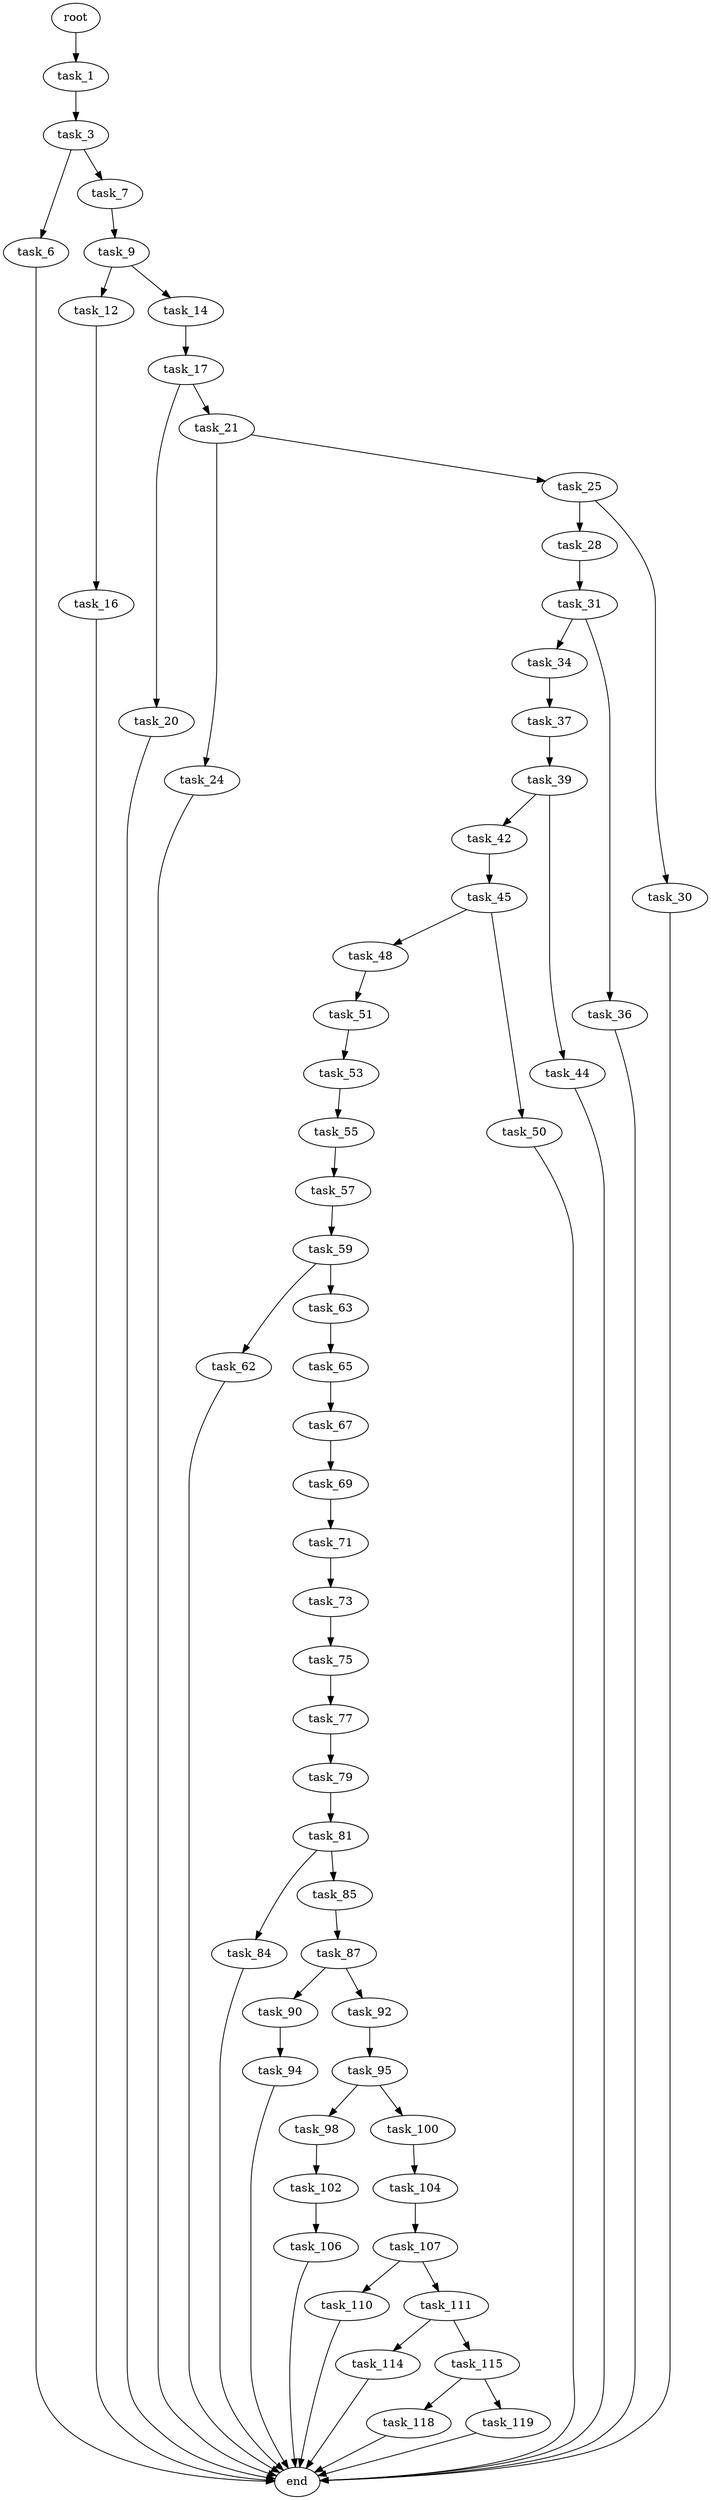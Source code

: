 digraph G {
  root [size="0.000000"];
  task_1 [size="134217728000.000000"];
  task_3 [size="55406187230.000000"];
  task_6 [size="28991029248.000000"];
  task_7 [size="96376924529.000000"];
  end [size="0.000000"];
  task_9 [size="42435259911.000000"];
  task_12 [size="368293445632.000000"];
  task_14 [size="17389598193.000000"];
  task_16 [size="75984626415.000000"];
  task_17 [size="99592306488.000000"];
  task_20 [size="11701903276.000000"];
  task_21 [size="269064951881.000000"];
  task_24 [size="68719476736.000000"];
  task_25 [size="782757789696.000000"];
  task_28 [size="8589934592.000000"];
  task_30 [size="59928187583.000000"];
  task_31 [size="37930878323.000000"];
  task_34 [size="522143356518.000000"];
  task_36 [size="6802803171.000000"];
  task_37 [size="14980989490.000000"];
  task_39 [size="549755813888.000000"];
  task_42 [size="782757789696.000000"];
  task_44 [size="688052460364.000000"];
  task_45 [size="173098142488.000000"];
  task_48 [size="1073741824000.000000"];
  task_50 [size="56162219134.000000"];
  task_51 [size="58722222465.000000"];
  task_53 [size="410603668124.000000"];
  task_55 [size="18697008440.000000"];
  task_57 [size="27889038467.000000"];
  task_59 [size="549755813888.000000"];
  task_62 [size="46547931339.000000"];
  task_63 [size="1073741824000.000000"];
  task_65 [size="14148440422.000000"];
  task_67 [size="782757789696.000000"];
  task_69 [size="549755813888.000000"];
  task_71 [size="782757789696.000000"];
  task_73 [size="549755813888.000000"];
  task_75 [size="38595479928.000000"];
  task_77 [size="600146816325.000000"];
  task_79 [size="8371735212.000000"];
  task_81 [size="244124751646.000000"];
  task_84 [size="23356932055.000000"];
  task_85 [size="1863414670.000000"];
  task_87 [size="231928233984.000000"];
  task_90 [size="4166959201.000000"];
  task_92 [size="1784812962.000000"];
  task_94 [size="2163800823.000000"];
  task_95 [size="549755813888.000000"];
  task_98 [size="42375968016.000000"];
  task_100 [size="7839421096.000000"];
  task_102 [size="368293445632.000000"];
  task_104 [size="10435524752.000000"];
  task_106 [size="2008828154.000000"];
  task_107 [size="549755813888.000000"];
  task_110 [size="69718213550.000000"];
  task_111 [size="34305020717.000000"];
  task_114 [size="134217728000.000000"];
  task_115 [size="93508302408.000000"];
  task_118 [size="1240457160.000000"];
  task_119 [size="320931208175.000000"];

  root -> task_1 [size="1.000000"];
  task_1 -> task_3 [size="209715200.000000"];
  task_3 -> task_6 [size="75497472.000000"];
  task_3 -> task_7 [size="75497472.000000"];
  task_6 -> end [size="1.000000"];
  task_7 -> task_9 [size="411041792.000000"];
  task_9 -> task_12 [size="33554432.000000"];
  task_9 -> task_14 [size="33554432.000000"];
  task_12 -> task_16 [size="411041792.000000"];
  task_14 -> task_17 [size="33554432.000000"];
  task_16 -> end [size="1.000000"];
  task_17 -> task_20 [size="134217728.000000"];
  task_17 -> task_21 [size="134217728.000000"];
  task_20 -> end [size="1.000000"];
  task_21 -> task_24 [size="209715200.000000"];
  task_21 -> task_25 [size="209715200.000000"];
  task_24 -> end [size="1.000000"];
  task_25 -> task_28 [size="679477248.000000"];
  task_25 -> task_30 [size="679477248.000000"];
  task_28 -> task_31 [size="33554432.000000"];
  task_30 -> end [size="1.000000"];
  task_31 -> task_34 [size="679477248.000000"];
  task_31 -> task_36 [size="679477248.000000"];
  task_34 -> task_37 [size="679477248.000000"];
  task_36 -> end [size="1.000000"];
  task_37 -> task_39 [size="33554432.000000"];
  task_39 -> task_42 [size="536870912.000000"];
  task_39 -> task_44 [size="536870912.000000"];
  task_42 -> task_45 [size="679477248.000000"];
  task_44 -> end [size="1.000000"];
  task_45 -> task_48 [size="209715200.000000"];
  task_45 -> task_50 [size="209715200.000000"];
  task_48 -> task_51 [size="838860800.000000"];
  task_50 -> end [size="1.000000"];
  task_51 -> task_53 [size="75497472.000000"];
  task_53 -> task_55 [size="536870912.000000"];
  task_55 -> task_57 [size="75497472.000000"];
  task_57 -> task_59 [size="679477248.000000"];
  task_59 -> task_62 [size="536870912.000000"];
  task_59 -> task_63 [size="536870912.000000"];
  task_62 -> end [size="1.000000"];
  task_63 -> task_65 [size="838860800.000000"];
  task_65 -> task_67 [size="536870912.000000"];
  task_67 -> task_69 [size="679477248.000000"];
  task_69 -> task_71 [size="536870912.000000"];
  task_71 -> task_73 [size="679477248.000000"];
  task_73 -> task_75 [size="536870912.000000"];
  task_75 -> task_77 [size="33554432.000000"];
  task_77 -> task_79 [size="411041792.000000"];
  task_79 -> task_81 [size="134217728.000000"];
  task_81 -> task_84 [size="838860800.000000"];
  task_81 -> task_85 [size="838860800.000000"];
  task_84 -> end [size="1.000000"];
  task_85 -> task_87 [size="33554432.000000"];
  task_87 -> task_90 [size="301989888.000000"];
  task_87 -> task_92 [size="301989888.000000"];
  task_90 -> task_94 [size="75497472.000000"];
  task_92 -> task_95 [size="75497472.000000"];
  task_94 -> end [size="1.000000"];
  task_95 -> task_98 [size="536870912.000000"];
  task_95 -> task_100 [size="536870912.000000"];
  task_98 -> task_102 [size="209715200.000000"];
  task_100 -> task_104 [size="209715200.000000"];
  task_102 -> task_106 [size="411041792.000000"];
  task_104 -> task_107 [size="301989888.000000"];
  task_106 -> end [size="1.000000"];
  task_107 -> task_110 [size="536870912.000000"];
  task_107 -> task_111 [size="536870912.000000"];
  task_110 -> end [size="1.000000"];
  task_111 -> task_114 [size="679477248.000000"];
  task_111 -> task_115 [size="679477248.000000"];
  task_114 -> end [size="1.000000"];
  task_115 -> task_118 [size="134217728.000000"];
  task_115 -> task_119 [size="134217728.000000"];
  task_118 -> end [size="1.000000"];
  task_119 -> end [size="1.000000"];
}
